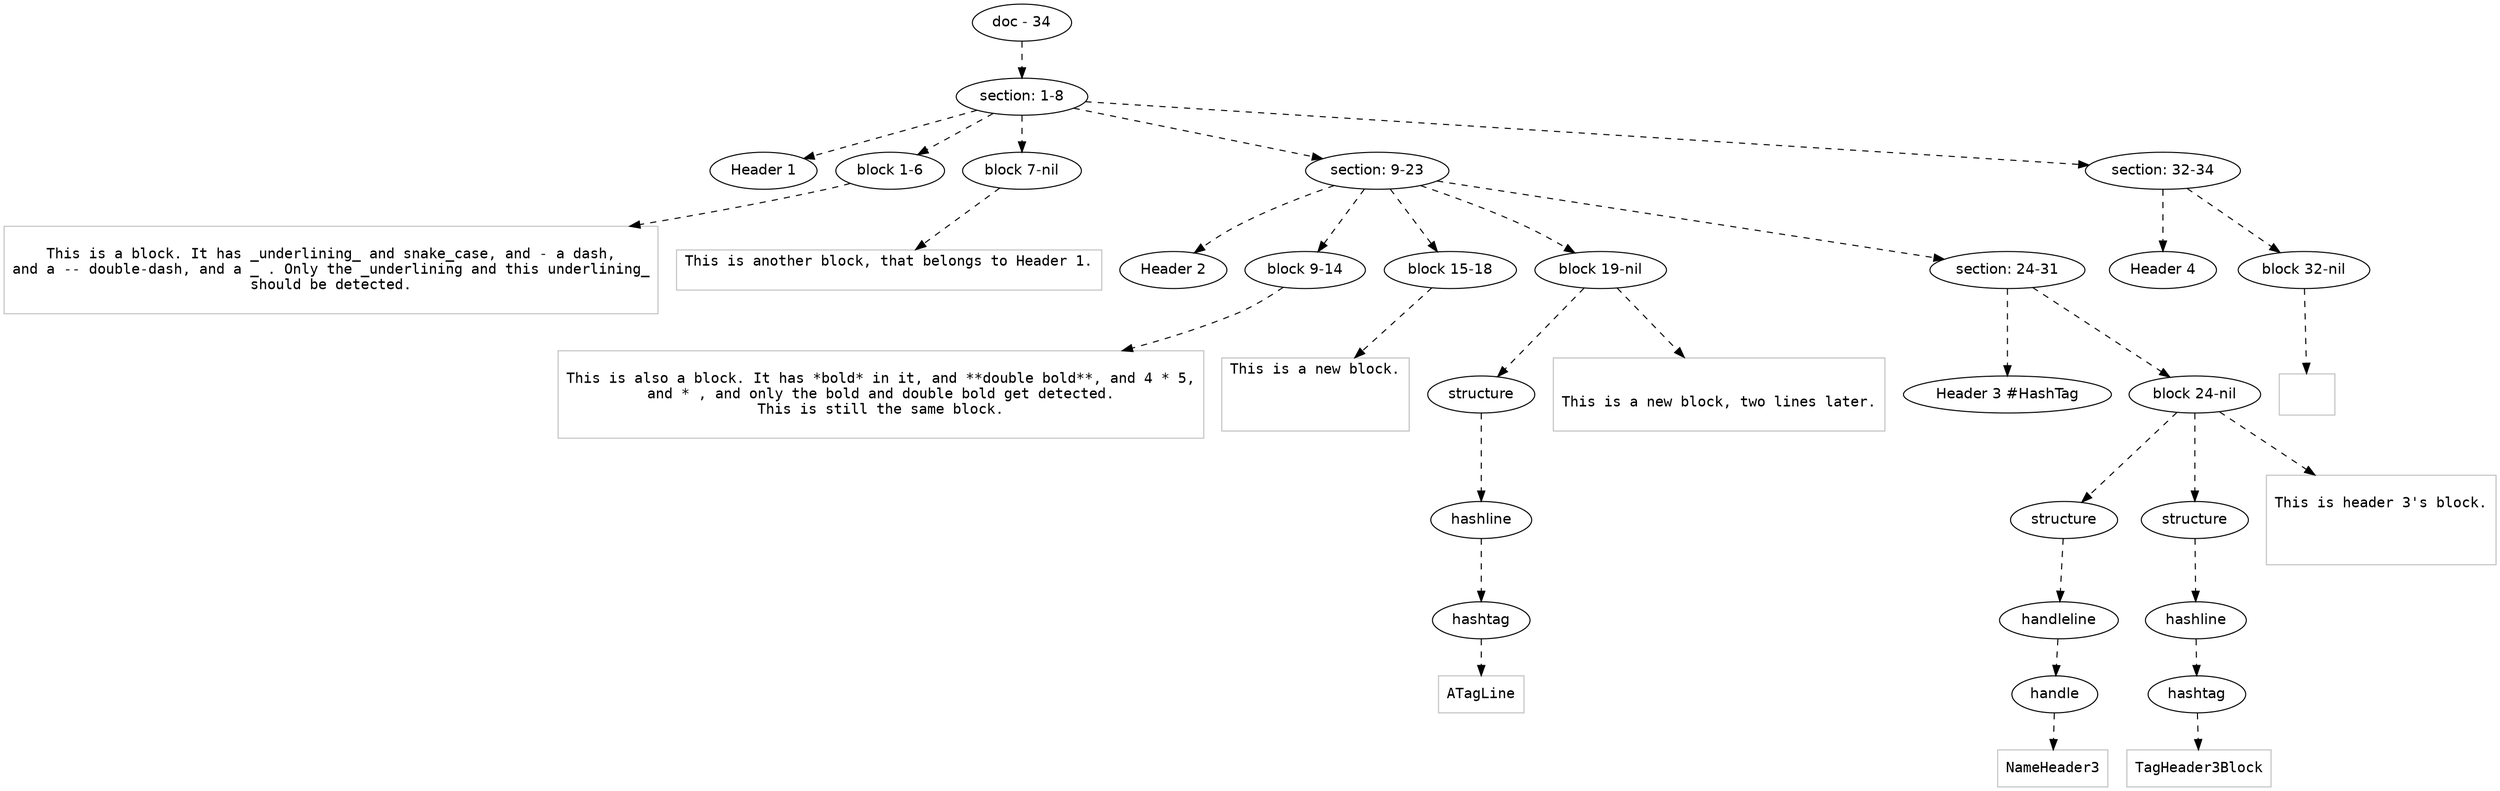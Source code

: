digraph hierarchy {

node [fontname=Helvetica]
edge [style=dashed]

doc_0 [label="doc - 34"]

doc_0 -> { section_1}
{rank=same; section_1}

section_1 [label="section: 1-8"]

section_1 -> { header_2 block_3 block_4 section_5 section_6}
{rank=same; header_2 block_3 block_4 section_5 section_6}

header_2 [label="Header 1"]
block_3 [label="block 1-6"]
block_4 [label="block 7-nil"]
section_5 [label="section: 9-23"]
section_6 [label="section: 32-34"]


block_3 -> leaf_7
leaf_7  [color=Gray,shape=rectangle,fontname=Inconsolata,label="
This is a block. It has _underlining_ and snake_case, and - a dash,
and a -- double-dash, and a _ . Only the _underlining and this underlining_
should be detected.

"]
block_4 -> leaf_8
leaf_8  [color=Gray,shape=rectangle,fontname=Inconsolata,label="This is another block, that belongs to Header 1.

"]section_5 -> { header_9 block_10 block_11 block_12 section_13}
{rank=same; header_9 block_10 block_11 block_12 section_13}

header_9 [label="Header 2"]
block_10 [label="block 9-14"]
block_11 [label="block 15-18"]
block_12 [label="block 19-nil"]
section_13 [label="section: 24-31"]


block_10 -> leaf_14
leaf_14  [color=Gray,shape=rectangle,fontname=Inconsolata,label="
This is also a block. It has *bold* in it, and **double bold**, and 4 * 5,
and * , and only the bold and double bold get detected.
This is still the same block.

"]
block_11 -> leaf_15
leaf_15  [color=Gray,shape=rectangle,fontname=Inconsolata,label="This is a new block.



"]block_12 -> { structure_16}
{rank=same; structure_16}

structure_16 [label="structure"]

structure_16 -> { hashline_17}
{rank=same; hashline_17}

hashline_17 [label="hashline"]

hashline_17 -> { hashtag_18}
{rank=same; hashtag_18}

hashtag_18 [label="hashtag"]


hashtag_18 -> leaf_19
leaf_19  [color=Gray,shape=rectangle,fontname=Inconsolata,label="ATagLine"]
block_12 -> leaf_20
leaf_20  [color=Gray,shape=rectangle,fontname=Inconsolata,label="

This is a new block, two lines later.

"]section_13 -> { header_21 block_22}
{rank=same; header_21 block_22}

header_21 [label="Header 3 #HashTag"]
block_22 [label="block 24-nil"]

block_22 -> { structure_23 structure_24}
{rank=same; structure_23 structure_24}

structure_23 [label="structure"]
structure_24 [label="structure"]

structure_23 -> { handleline_25}
{rank=same; handleline_25}

handleline_25 [label="handleline"]

handleline_25 -> { handle_26}
{rank=same; handle_26}

handle_26 [label="handle"]


handle_26 -> leaf_27
leaf_27  [color=Gray,shape=rectangle,fontname=Inconsolata,label="NameHeader3"]structure_24 -> { hashline_28}
{rank=same; hashline_28}

hashline_28 [label="hashline"]

hashline_28 -> { hashtag_29}
{rank=same; hashtag_29}

hashtag_29 [label="hashtag"]


hashtag_29 -> leaf_30
leaf_30  [color=Gray,shape=rectangle,fontname=Inconsolata,label="TagHeader3Block"]
block_22 -> leaf_31
leaf_31  [color=Gray,shape=rectangle,fontname=Inconsolata,label="
This is header 3's block.



"]section_6 -> { header_32 block_33}
{rank=same; header_32 block_33}

header_32 [label="Header 4"]
block_33 [label="block 32-nil"]


block_33 -> leaf_34
leaf_34  [color=Gray,shape=rectangle,fontname=Inconsolata,label="

"]
}
